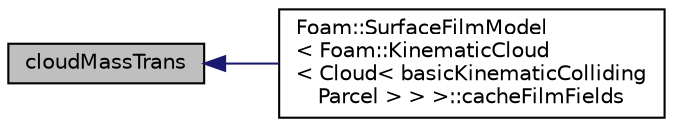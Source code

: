 digraph "cloudMassTrans"
{
  bgcolor="transparent";
  edge [fontname="Helvetica",fontsize="10",labelfontname="Helvetica",labelfontsize="10"];
  node [fontname="Helvetica",fontsize="10",shape=record];
  rankdir="LR";
  Node465 [label="cloudMassTrans",height=0.2,width=0.4,color="black", fillcolor="grey75", style="filled", fontcolor="black"];
  Node465 -> Node466 [dir="back",color="midnightblue",fontsize="10",style="solid",fontname="Helvetica"];
  Node466 [label="Foam::SurfaceFilmModel\l\< Foam::KinematicCloud\l\< Cloud\< basicKinematicColliding\lParcel \> \> \>::cacheFilmFields",height=0.2,width=0.4,color="black",URL="$a24905.html#a474b5788f9e6ef37ab151b4978097be3",tooltip="Cache the film fields in preparation for injection. "];
}

